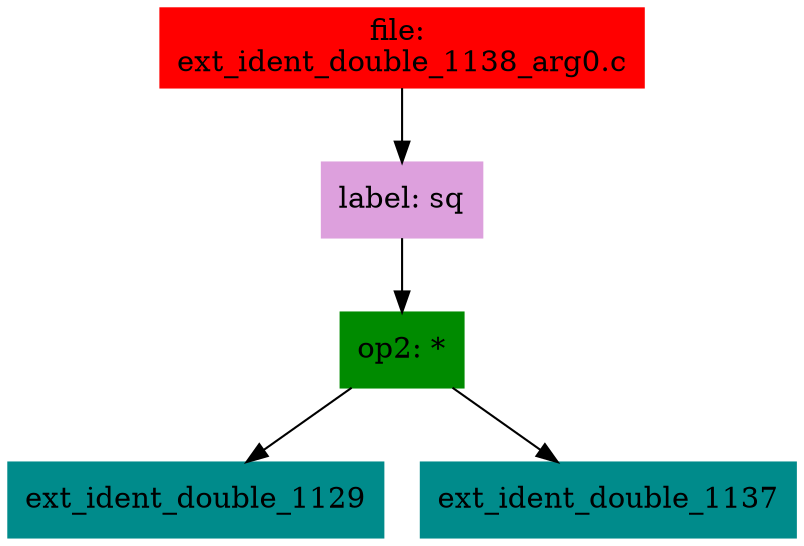 digraph G {
node [shape=box]

0 [label="file: 
ext_ident_double_1138_arg0.c",color=red, style=filled]
1 [label="label: sq",color=plum, style=filled]
0 -> 1
2 [label="op2: *",color=green4, style=filled]
1 -> 2
3 [label="ext_ident_double_1129",color=cyan4, style=filled]
2 -> 3
293 [label="ext_ident_double_1137",color=cyan4, style=filled]
2 -> 293


}

